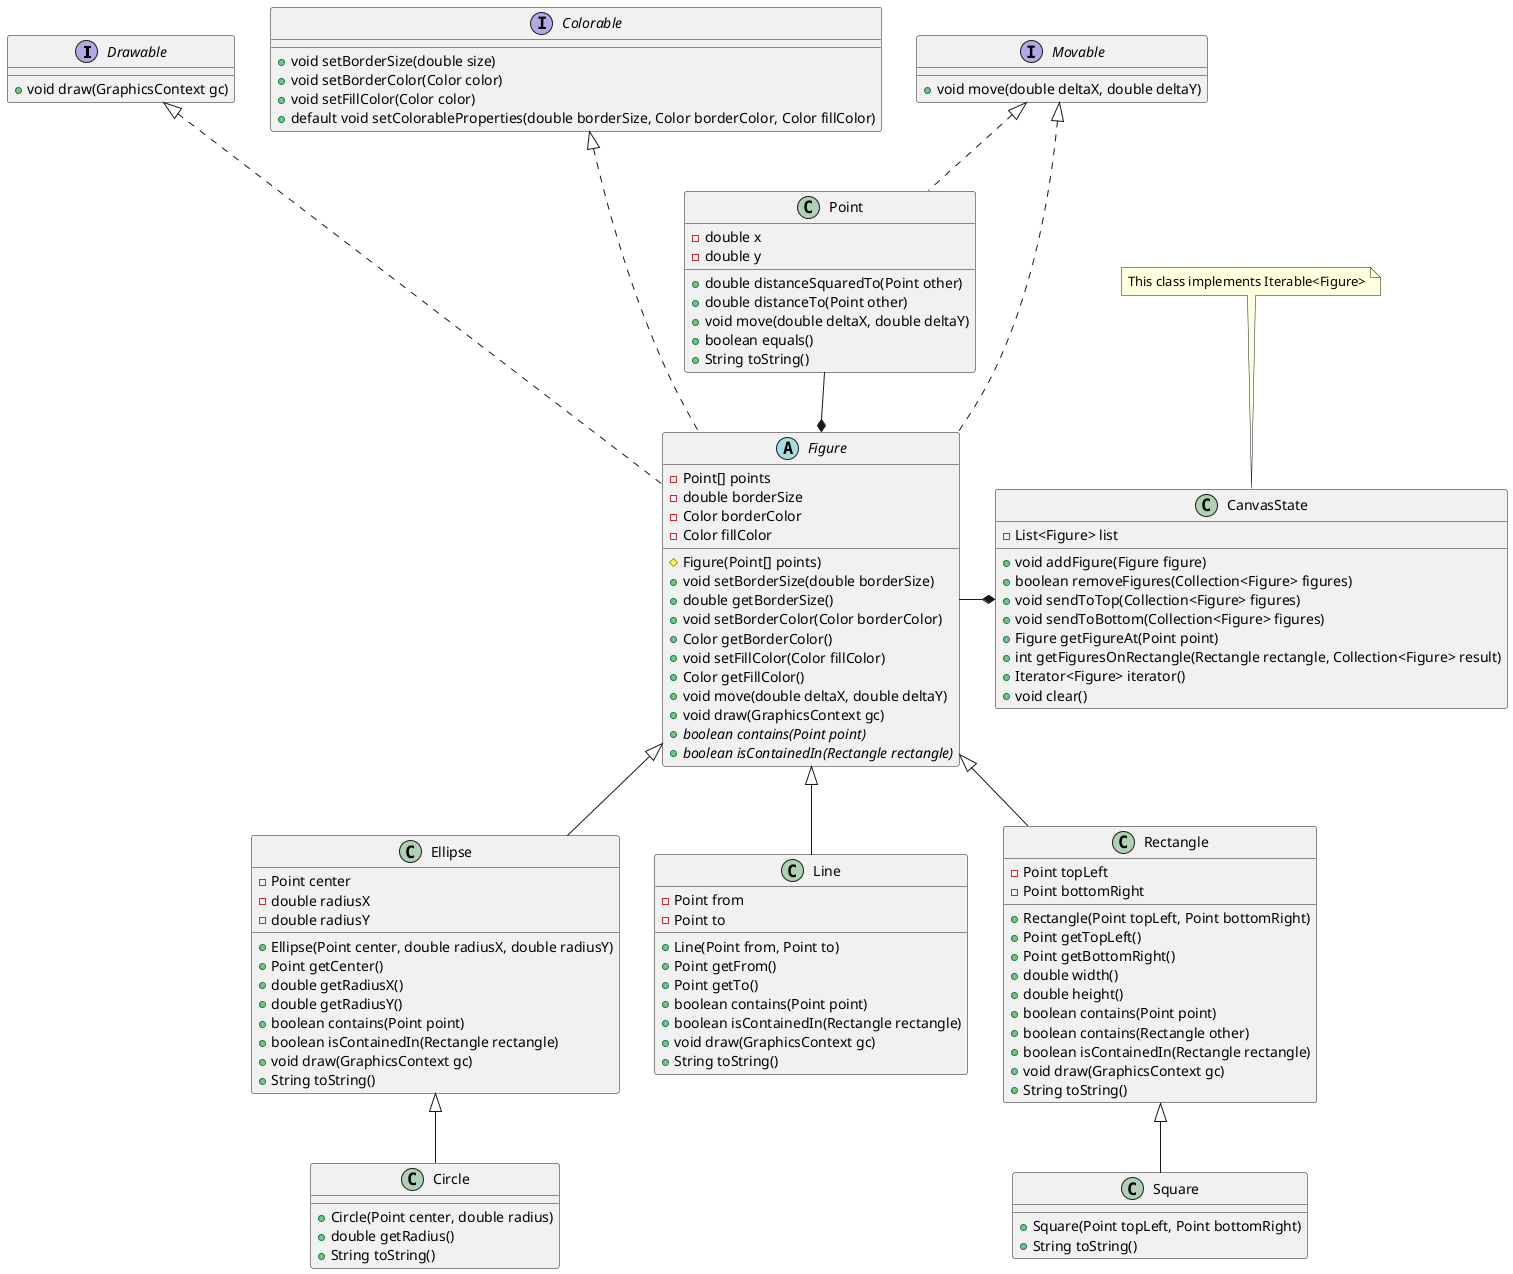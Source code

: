 @startuml

interface Drawable{
+void draw(GraphicsContext gc)
}

interface Colorable{
+void setBorderSize(double size)
+void setBorderColor(Color color)
+void setFillColor(Color color)
+default void setColorableProperties(double borderSize, Color borderColor, Color fillColor)
}

interface Movable{
+void move(double deltaX, double deltaY)
}

Drawable -[hidden] Colorable
Colorable -[hidden] Movable

abstract class Figure{
-Point[] points
-double borderSize
-Color borderColor
-Color fillColor

#Figure(Point[] points)
+void setBorderSize(double borderSize)
+double getBorderSize()
+void setBorderColor(Color borderColor)
+Color getBorderColor()
+void setFillColor(Color fillColor)
+Color getFillColor()
+void move(double deltaX, double deltaY)
+void draw(GraphicsContext gc)
{abstract}+boolean contains(Point point)
{abstract}+boolean isContainedIn(Rectangle rectangle)
}
Figure .up.|> Drawable
Figure .up.|> Colorable
Figure .up.|> Movable

Figure *-up- Point

class CanvasState{
-List<Figure> list
+void addFigure(Figure figure)
+boolean removeFigures(Collection<Figure> figures)
+void sendToTop(Collection<Figure> figures)
+void sendToBottom(Collection<Figure> figures)
+Figure getFigureAt(Point point)
+int getFiguresOnRectangle(Rectangle rectangle, Collection<Figure> result)
+Iterator<Figure> iterator()
+void clear()
}

CanvasState *-left- Figure

class Circle{
+Circle(Point center, double radius)
+double getRadius()
+String toString()
}

class Ellipse{
-Point center
-double radiusX
-double radiusY

+Ellipse(Point center, double radiusX, double radiusY)
+Point getCenter()
+double getRadiusX()
+double getRadiusY()
+boolean contains(Point point)
+boolean isContainedIn(Rectangle rectangle)
+void draw(GraphicsContext gc)
+String toString()
}

class Line{
-Point from
-Point to

+Line(Point from, Point to)
+Point getFrom()
+Point getTo()
+boolean contains(Point point)
+boolean isContainedIn(Rectangle rectangle)
+void draw(GraphicsContext gc)
+String toString()
}

class Point{
-double x
-double y

+double distanceSquaredTo(Point other)
+double distanceTo(Point other)
+void move(double deltaX, double deltaY)
+boolean equals()
+String toString()
}

class Point implements Movable

class Rectangle{
-Point topLeft
-Point bottomRight

+Rectangle(Point topLeft, Point bottomRight)
+Point getTopLeft()
+Point getBottomRight()
+double width()
+double height()
+boolean contains(Point point)
+boolean contains(Rectangle other)
+boolean isContainedIn(Rectangle rectangle)
+void draw(GraphicsContext gc)
+String toString()
}

class Square{
+Square(Point topLeft, Point bottomRight)
+String toString()
}

class Circle extends Ellipse
class Ellipse extends Figure
class Rectangle extends Figure
class Square extends Rectangle
class Line extends Figure

note top of CanvasState
This class implements Iterable<Figure>
end note
@enduml